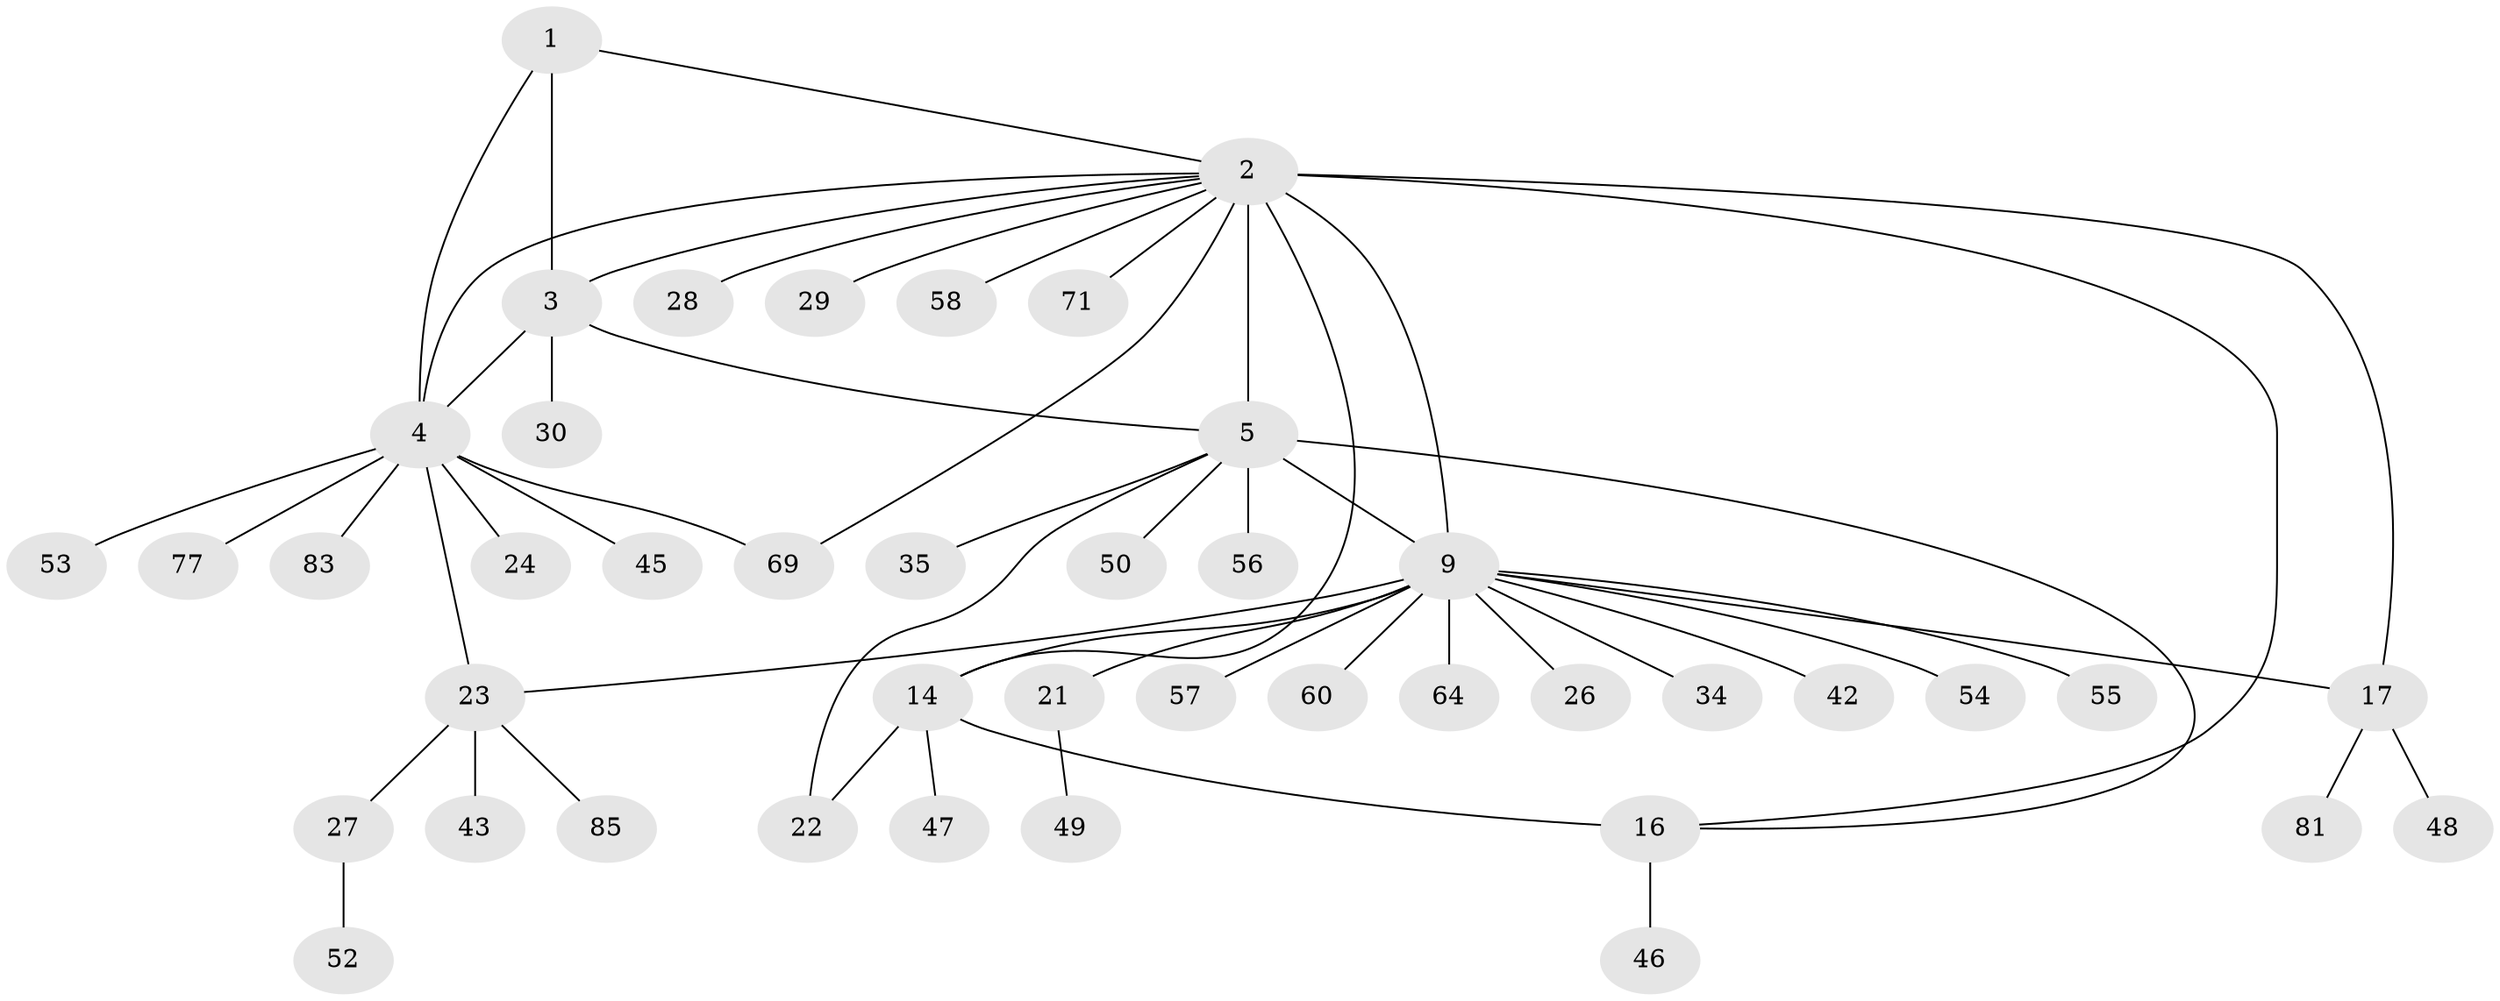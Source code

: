 // original degree distribution, {3: 0.05747126436781609, 6: 0.06896551724137931, 10: 0.011494252873563218, 5: 0.05747126436781609, 7: 0.034482758620689655, 8: 0.022988505747126436, 13: 0.011494252873563218, 9: 0.011494252873563218, 2: 0.14942528735632185, 1: 0.5632183908045977, 4: 0.011494252873563218}
// Generated by graph-tools (version 1.1) at 2025/15/03/09/25 04:15:46]
// undirected, 43 vertices, 54 edges
graph export_dot {
graph [start="1"]
  node [color=gray90,style=filled];
  1;
  2 [super="+13+6+18"];
  3 [super="+44"];
  4;
  5 [super="+7+8"];
  9 [super="+10+11+19+67+87"];
  14 [super="+39+38+15"];
  16 [super="+51"];
  17;
  21 [super="+31"];
  22 [super="+32"];
  23 [super="+65"];
  24;
  26;
  27;
  28;
  29;
  30;
  34 [super="+62"];
  35;
  42;
  43;
  45;
  46;
  47;
  48;
  49;
  50 [super="+80"];
  52;
  53;
  54;
  55;
  56 [super="+78"];
  57;
  58;
  60;
  64 [super="+72"];
  69 [super="+86"];
  71;
  77;
  81;
  83;
  85;
  1 -- 2;
  1 -- 3;
  1 -- 4;
  2 -- 3;
  2 -- 4;
  2 -- 16;
  2 -- 69 [weight=2];
  2 -- 71;
  2 -- 14 [weight=2];
  2 -- 5 [weight=3];
  2 -- 28;
  2 -- 9 [weight=4];
  2 -- 17;
  2 -- 58;
  2 -- 29;
  3 -- 4;
  3 -- 30;
  3 -- 5;
  4 -- 23;
  4 -- 24;
  4 -- 45;
  4 -- 53;
  4 -- 69;
  4 -- 77;
  4 -- 83;
  5 -- 35;
  5 -- 50;
  5 -- 16;
  5 -- 9 [weight=4];
  5 -- 56;
  5 -- 22;
  9 -- 42;
  9 -- 57;
  9 -- 54;
  9 -- 64;
  9 -- 34;
  9 -- 21;
  9 -- 26;
  9 -- 17 [weight=2];
  9 -- 23;
  9 -- 55;
  9 -- 60;
  9 -- 14;
  14 -- 16 [weight=2];
  14 -- 47;
  14 -- 22;
  16 -- 46;
  17 -- 48;
  17 -- 81;
  21 -- 49;
  23 -- 27;
  23 -- 43;
  23 -- 85;
  27 -- 52;
}
